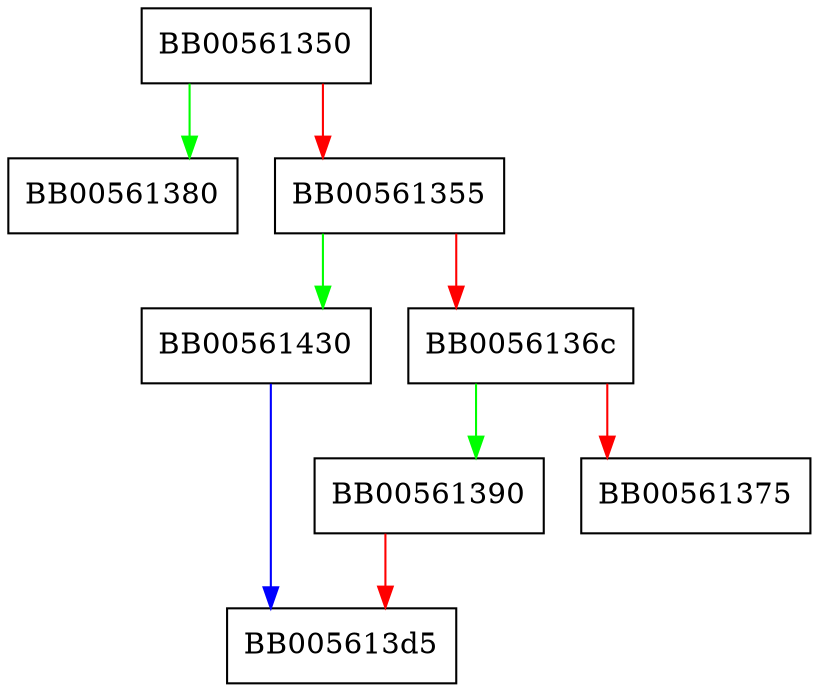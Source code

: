 digraph check_transactionID_or_nonce {
  node [shape="box"];
  graph [splines=ortho];
  BB00561350 -> BB00561380 [color="green"];
  BB00561350 -> BB00561355 [color="red"];
  BB00561355 -> BB00561430 [color="green"];
  BB00561355 -> BB0056136c [color="red"];
  BB0056136c -> BB00561390 [color="green"];
  BB0056136c -> BB00561375 [color="red"];
  BB00561390 -> BB005613d5 [color="red"];
  BB00561430 -> BB005613d5 [color="blue"];
}